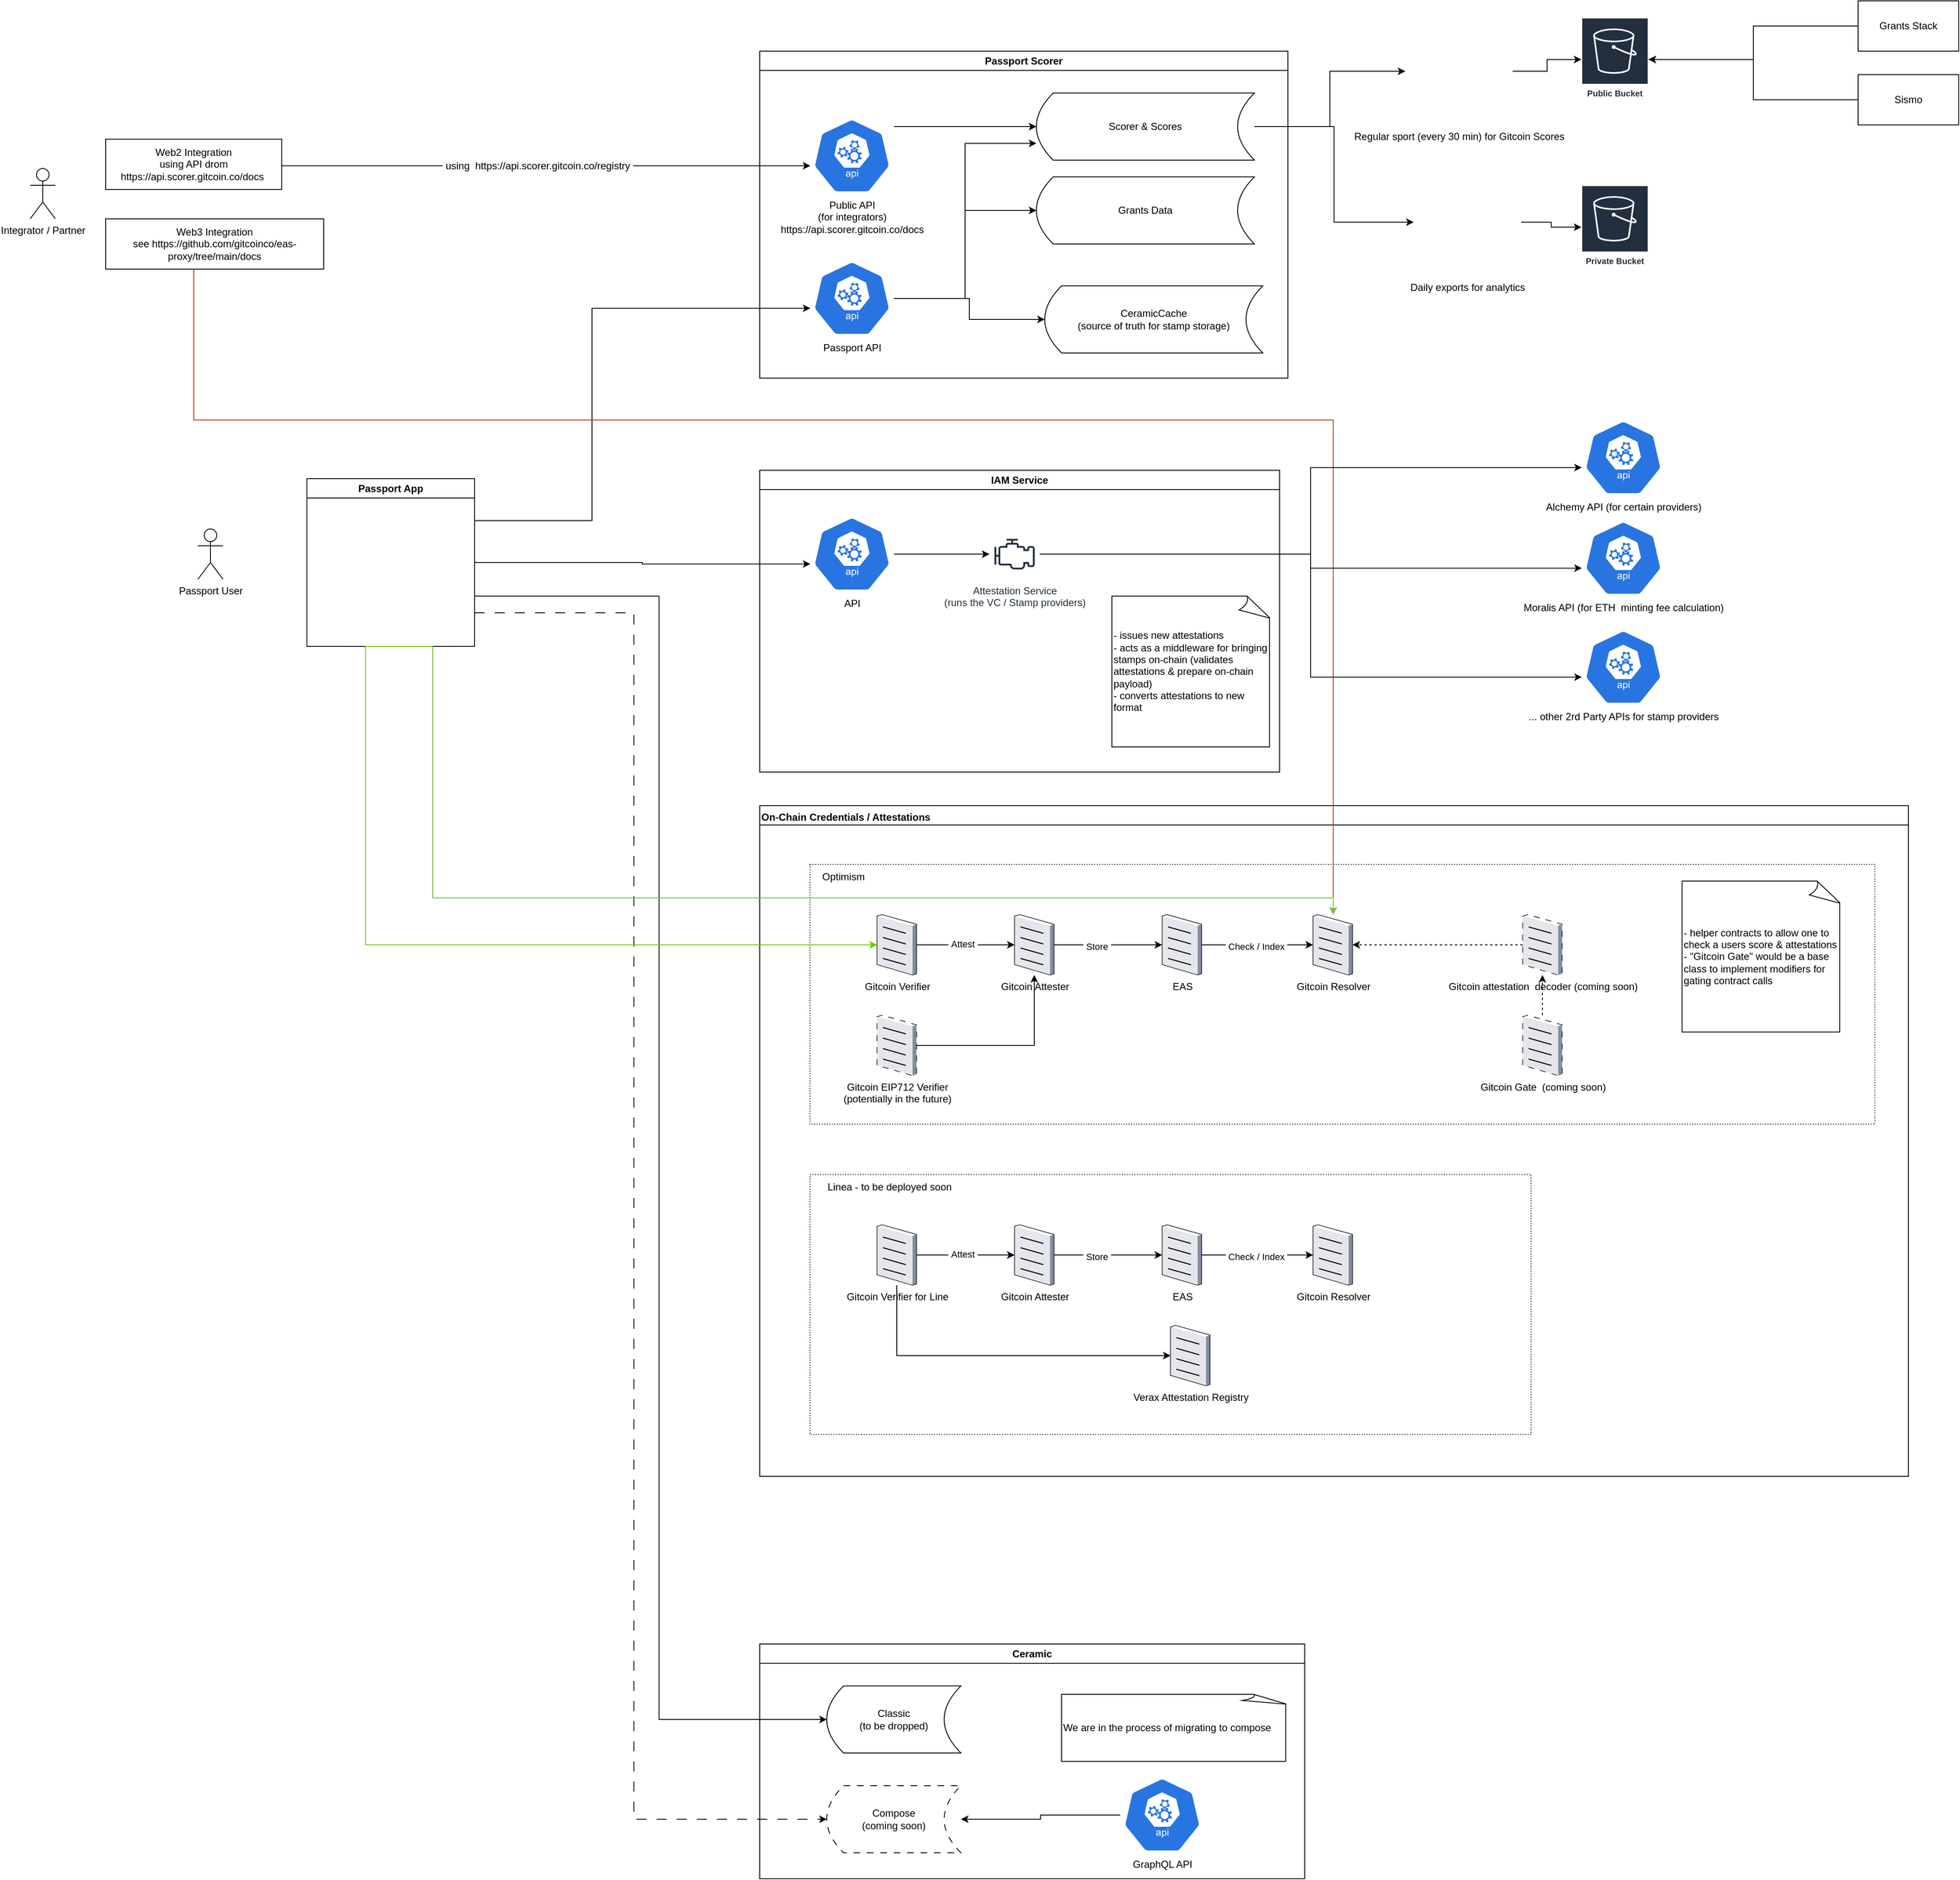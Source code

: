 <mxfile version="22.0.3" type="github">
  <diagram id="prtHgNgQTEPvFCAcTncT" name="Page-1">
    <mxGraphModel dx="2983" dy="1564" grid="1" gridSize="10" guides="1" tooltips="1" connect="1" arrows="1" fold="1" page="1" pageScale="1" pageWidth="827" pageHeight="1169" math="0" shadow="0">
      <root>
        <mxCell id="0" />
        <mxCell id="1" parent="0" />
        <mxCell id="uYgZu5FIEDiZeXpY4sAn-1" value="IAM Service" style="swimlane;whiteSpace=wrap;html=1;" parent="1" vertex="1">
          <mxGeometry x="110" y="620" width="620" height="360" as="geometry" />
        </mxCell>
        <mxCell id="uYgZu5FIEDiZeXpY4sAn-36" value="Attestation Service&lt;br&gt;(runs the VC / Stamp providers)" style="sketch=0;outlineConnect=0;fontColor=#232F3E;gradientColor=none;strokeColor=#232F3E;fillColor=#ffffff;dashed=0;verticalLabelPosition=bottom;verticalAlign=top;align=center;html=1;fontSize=12;fontStyle=0;aspect=fixed;shape=mxgraph.aws4.resourceIcon;resIcon=mxgraph.aws4.emr_engine;" parent="uYgZu5FIEDiZeXpY4sAn-1" vertex="1">
          <mxGeometry x="274" y="70" width="60" height="60" as="geometry" />
        </mxCell>
        <mxCell id="uYgZu5FIEDiZeXpY4sAn-42" style="edgeStyle=orthogonalEdgeStyle;rounded=0;orthogonalLoop=1;jettySize=auto;html=1;" parent="uYgZu5FIEDiZeXpY4sAn-1" source="uYgZu5FIEDiZeXpY4sAn-40" target="uYgZu5FIEDiZeXpY4sAn-36" edge="1">
          <mxGeometry relative="1" as="geometry" />
        </mxCell>
        <mxCell id="uYgZu5FIEDiZeXpY4sAn-40" value="API" style="sketch=0;html=1;dashed=0;whitespace=wrap;fillColor=#2875E2;strokeColor=#ffffff;points=[[0.005,0.63,0],[0.1,0.2,0],[0.9,0.2,0],[0.5,0,0],[0.995,0.63,0],[0.72,0.99,0],[0.5,1,0],[0.28,0.99,0]];verticalLabelPosition=bottom;align=center;verticalAlign=top;shape=mxgraph.kubernetes.icon;prIcon=api" parent="uYgZu5FIEDiZeXpY4sAn-1" vertex="1">
          <mxGeometry x="60" y="55" width="100" height="90" as="geometry" />
        </mxCell>
        <mxCell id="uYgZu5FIEDiZeXpY4sAn-45" value="- issues new attestations&lt;br&gt;- acts as a middleware for bringing stamps on-chain (validates attestations &amp;amp; prepare on-chain payload)&lt;br&gt;- converts attestations to new format" style="whiteSpace=wrap;html=1;shape=mxgraph.basic.document;align=left;" parent="uYgZu5FIEDiZeXpY4sAn-1" vertex="1">
          <mxGeometry x="420" y="150" width="190" height="180" as="geometry" />
        </mxCell>
        <mxCell id="uYgZu5FIEDiZeXpY4sAn-8" style="edgeStyle=orthogonalEdgeStyle;rounded=0;orthogonalLoop=1;jettySize=auto;html=1;entryX=0.005;entryY=0.63;entryDx=0;entryDy=0;entryPerimeter=0;exitX=1;exitY=0.25;exitDx=0;exitDy=0;" parent="1" source="uYgZu5FIEDiZeXpY4sAn-2" target="uYgZu5FIEDiZeXpY4sAn-17" edge="1">
          <mxGeometry relative="1" as="geometry">
            <mxPoint x="10" y="210" as="targetPoint" />
            <mxPoint x="-210" y="700" as="sourcePoint" />
            <Array as="points">
              <mxPoint x="-90" y="680" />
              <mxPoint x="-90" y="427" />
            </Array>
          </mxGeometry>
        </mxCell>
        <mxCell id="uYgZu5FIEDiZeXpY4sAn-13" style="edgeStyle=orthogonalEdgeStyle;rounded=0;orthogonalLoop=1;jettySize=auto;html=1;entryX=0;entryY=0.5;entryDx=0;entryDy=0;" parent="1" source="uYgZu5FIEDiZeXpY4sAn-2" target="uYgZu5FIEDiZeXpY4sAn-11" edge="1">
          <mxGeometry relative="1" as="geometry">
            <Array as="points">
              <mxPoint x="-10" y="770" />
              <mxPoint x="-10" y="2110" />
            </Array>
          </mxGeometry>
        </mxCell>
        <mxCell id="uYgZu5FIEDiZeXpY4sAn-14" style="edgeStyle=orthogonalEdgeStyle;rounded=0;orthogonalLoop=1;jettySize=auto;html=1;entryX=0;entryY=0.5;entryDx=0;entryDy=0;dashed=1;dashPattern=12 12;" parent="1" source="uYgZu5FIEDiZeXpY4sAn-2" target="uYgZu5FIEDiZeXpY4sAn-12" edge="1">
          <mxGeometry relative="1" as="geometry">
            <Array as="points">
              <mxPoint x="-40" y="790" />
              <mxPoint x="-40" y="2229" />
            </Array>
          </mxGeometry>
        </mxCell>
        <mxCell id="uYgZu5FIEDiZeXpY4sAn-2" value="Passport App" style="swimlane;whiteSpace=wrap;html=1;" parent="1" vertex="1">
          <mxGeometry x="-430" y="630" width="200" height="200" as="geometry" />
        </mxCell>
        <mxCell id="uYgZu5FIEDiZeXpY4sAn-3" value="Passport User" style="shape=umlActor;verticalLabelPosition=bottom;verticalAlign=top;html=1;outlineConnect=0;" parent="1" vertex="1">
          <mxGeometry x="-560" y="690" width="30" height="60" as="geometry" />
        </mxCell>
        <mxCell id="uYgZu5FIEDiZeXpY4sAn-4" value="Passport Scorer" style="swimlane;whiteSpace=wrap;html=1;" parent="1" vertex="1">
          <mxGeometry x="110" y="120" width="630" height="390" as="geometry" />
        </mxCell>
        <mxCell id="uYgZu5FIEDiZeXpY4sAn-16" value="Scorer &amp;amp; Scores" style="shape=dataStorage;whiteSpace=wrap;html=1;fixedSize=1;" parent="uYgZu5FIEDiZeXpY4sAn-4" vertex="1">
          <mxGeometry x="330" y="50" width="260" height="80" as="geometry" />
        </mxCell>
        <mxCell id="uYgZu5FIEDiZeXpY4sAn-18" value="Grants Data" style="shape=dataStorage;whiteSpace=wrap;html=1;fixedSize=1;" parent="uYgZu5FIEDiZeXpY4sAn-4" vertex="1">
          <mxGeometry x="330" y="150" width="260" height="80" as="geometry" />
        </mxCell>
        <mxCell id="uYgZu5FIEDiZeXpY4sAn-20" style="edgeStyle=orthogonalEdgeStyle;rounded=0;orthogonalLoop=1;jettySize=auto;html=1;entryX=0;entryY=0.75;entryDx=0;entryDy=0;" parent="uYgZu5FIEDiZeXpY4sAn-4" source="uYgZu5FIEDiZeXpY4sAn-17" target="uYgZu5FIEDiZeXpY4sAn-16" edge="1">
          <mxGeometry relative="1" as="geometry">
            <mxPoint x="260" y="180" as="targetPoint" />
          </mxGeometry>
        </mxCell>
        <mxCell id="uYgZu5FIEDiZeXpY4sAn-32" style="edgeStyle=orthogonalEdgeStyle;rounded=0;orthogonalLoop=1;jettySize=auto;html=1;entryX=0;entryY=0.5;entryDx=0;entryDy=0;" parent="uYgZu5FIEDiZeXpY4sAn-4" source="uYgZu5FIEDiZeXpY4sAn-17" target="uYgZu5FIEDiZeXpY4sAn-18" edge="1">
          <mxGeometry relative="1" as="geometry" />
        </mxCell>
        <mxCell id="uYgZu5FIEDiZeXpY4sAn-17" value="Passport API" style="sketch=0;html=1;dashed=0;whitespace=wrap;fillColor=#2875E2;strokeColor=#ffffff;points=[[0.005,0.63,0],[0.1,0.2,0],[0.9,0.2,0],[0.5,0,0],[0.995,0.63,0],[0.72,0.99,0],[0.5,1,0],[0.28,0.99,0]];verticalLabelPosition=bottom;align=center;verticalAlign=top;shape=mxgraph.kubernetes.icon;prIcon=api" parent="uYgZu5FIEDiZeXpY4sAn-4" vertex="1">
          <mxGeometry x="60" y="250" width="100" height="90" as="geometry" />
        </mxCell>
        <mxCell id="uYgZu5FIEDiZeXpY4sAn-24" style="edgeStyle=orthogonalEdgeStyle;rounded=0;orthogonalLoop=1;jettySize=auto;html=1;entryX=0;entryY=0.5;entryDx=0;entryDy=0;" parent="uYgZu5FIEDiZeXpY4sAn-4" source="uYgZu5FIEDiZeXpY4sAn-21" target="uYgZu5FIEDiZeXpY4sAn-16" edge="1">
          <mxGeometry relative="1" as="geometry">
            <Array as="points">
              <mxPoint x="210" y="90" />
              <mxPoint x="210" y="90" />
            </Array>
          </mxGeometry>
        </mxCell>
        <mxCell id="uYgZu5FIEDiZeXpY4sAn-21" value="Public API&lt;br&gt;(for integrators)&lt;br&gt;https://api.scorer.gitcoin.co/docs" style="sketch=0;html=1;dashed=0;whitespace=wrap;fillColor=#2875E2;strokeColor=#ffffff;points=[[0.005,0.63,0],[0.1,0.2,0],[0.9,0.2,0],[0.5,0,0],[0.995,0.63,0],[0.72,0.99,0],[0.5,1,0],[0.28,0.99,0]];verticalLabelPosition=bottom;align=center;verticalAlign=top;shape=mxgraph.kubernetes.icon;prIcon=api" parent="uYgZu5FIEDiZeXpY4sAn-4" vertex="1">
          <mxGeometry x="60" y="80" width="100" height="90" as="geometry" />
        </mxCell>
        <mxCell id="uYgZu5FIEDiZeXpY4sAn-15" value="CeramicCache&lt;br&gt;(source of truth for stamp storage)" style="shape=dataStorage;whiteSpace=wrap;html=1;fixedSize=1;" parent="uYgZu5FIEDiZeXpY4sAn-4" vertex="1">
          <mxGeometry x="340" y="280" width="260" height="80" as="geometry" />
        </mxCell>
        <mxCell id="uYgZu5FIEDiZeXpY4sAn-19" style="edgeStyle=orthogonalEdgeStyle;rounded=0;orthogonalLoop=1;jettySize=auto;html=1;entryX=0;entryY=0.5;entryDx=0;entryDy=0;" parent="uYgZu5FIEDiZeXpY4sAn-4" source="uYgZu5FIEDiZeXpY4sAn-17" target="uYgZu5FIEDiZeXpY4sAn-15" edge="1">
          <mxGeometry relative="1" as="geometry" />
        </mxCell>
        <mxCell id="uYgZu5FIEDiZeXpY4sAn-7" value="On-Chain Credentials / Attestations" style="swimlane;whiteSpace=wrap;html=1;align=left;verticalAlign=top;" parent="1" vertex="1">
          <mxGeometry x="110" y="1020" width="1370" height="800" as="geometry" />
        </mxCell>
        <mxCell id="uYgZu5FIEDiZeXpY4sAn-48" value="" style="rounded=0;whiteSpace=wrap;html=1;dashed=1;dashPattern=1 2;" parent="uYgZu5FIEDiZeXpY4sAn-7" vertex="1">
          <mxGeometry x="60" y="70" width="1270" height="310" as="geometry" />
        </mxCell>
        <mxCell id="uYgZu5FIEDiZeXpY4sAn-49" value="Optimism" style="text;html=1;strokeColor=none;fillColor=none;align=center;verticalAlign=middle;whiteSpace=wrap;rounded=0;" parent="uYgZu5FIEDiZeXpY4sAn-7" vertex="1">
          <mxGeometry x="70" y="70" width="60" height="30" as="geometry" />
        </mxCell>
        <mxCell id="uYgZu5FIEDiZeXpY4sAn-54" style="edgeStyle=orthogonalEdgeStyle;rounded=0;orthogonalLoop=1;jettySize=auto;html=1;" parent="uYgZu5FIEDiZeXpY4sAn-7" source="uYgZu5FIEDiZeXpY4sAn-50" target="uYgZu5FIEDiZeXpY4sAn-51" edge="1">
          <mxGeometry relative="1" as="geometry" />
        </mxCell>
        <mxCell id="uYgZu5FIEDiZeXpY4sAn-59" value="&amp;nbsp;Attest&amp;nbsp;" style="edgeLabel;html=1;align=center;verticalAlign=middle;resizable=0;points=[];" parent="uYgZu5FIEDiZeXpY4sAn-54" vertex="1" connectable="0">
          <mxGeometry x="-0.06" y="1" relative="1" as="geometry">
            <mxPoint as="offset" />
          </mxGeometry>
        </mxCell>
        <mxCell id="uYgZu5FIEDiZeXpY4sAn-50" value="Gitcoin Verifier" style="verticalLabelPosition=bottom;sketch=0;aspect=fixed;html=1;verticalAlign=top;strokeColor=none;align=center;outlineConnect=0;shape=mxgraph.citrix.document;" parent="uYgZu5FIEDiZeXpY4sAn-7" vertex="1">
          <mxGeometry x="140" y="130" width="47" height="72" as="geometry" />
        </mxCell>
        <mxCell id="uYgZu5FIEDiZeXpY4sAn-55" style="edgeStyle=orthogonalEdgeStyle;rounded=0;orthogonalLoop=1;jettySize=auto;html=1;" parent="uYgZu5FIEDiZeXpY4sAn-7" source="uYgZu5FIEDiZeXpY4sAn-51" target="uYgZu5FIEDiZeXpY4sAn-53" edge="1">
          <mxGeometry relative="1" as="geometry" />
        </mxCell>
        <mxCell id="uYgZu5FIEDiZeXpY4sAn-58" value="&amp;nbsp;Store&amp;nbsp;" style="edgeLabel;html=1;align=center;verticalAlign=middle;resizable=0;points=[];" parent="uYgZu5FIEDiZeXpY4sAn-55" vertex="1" connectable="0">
          <mxGeometry x="-0.209" y="-2" relative="1" as="geometry">
            <mxPoint as="offset" />
          </mxGeometry>
        </mxCell>
        <mxCell id="uYgZu5FIEDiZeXpY4sAn-51" value="Gitcoin Attester" style="verticalLabelPosition=bottom;sketch=0;aspect=fixed;html=1;verticalAlign=top;strokeColor=none;align=center;outlineConnect=0;shape=mxgraph.citrix.document;" parent="uYgZu5FIEDiZeXpY4sAn-7" vertex="1">
          <mxGeometry x="304" y="130" width="47" height="72" as="geometry" />
        </mxCell>
        <mxCell id="uYgZu5FIEDiZeXpY4sAn-52" value="Gitcoin Resolver" style="verticalLabelPosition=bottom;sketch=0;aspect=fixed;html=1;verticalAlign=top;strokeColor=none;align=center;outlineConnect=0;shape=mxgraph.citrix.document;" parent="uYgZu5FIEDiZeXpY4sAn-7" vertex="1">
          <mxGeometry x="660" y="130" width="47" height="72" as="geometry" />
        </mxCell>
        <mxCell id="uYgZu5FIEDiZeXpY4sAn-56" style="edgeStyle=orthogonalEdgeStyle;rounded=0;orthogonalLoop=1;jettySize=auto;html=1;" parent="uYgZu5FIEDiZeXpY4sAn-7" source="uYgZu5FIEDiZeXpY4sAn-53" target="uYgZu5FIEDiZeXpY4sAn-52" edge="1">
          <mxGeometry relative="1" as="geometry" />
        </mxCell>
        <mxCell id="uYgZu5FIEDiZeXpY4sAn-57" value="&amp;nbsp;Check / Index&amp;nbsp;" style="edgeLabel;html=1;align=center;verticalAlign=middle;resizable=0;points=[];" parent="uYgZu5FIEDiZeXpY4sAn-56" vertex="1" connectable="0">
          <mxGeometry x="-0.023" y="-2" relative="1" as="geometry">
            <mxPoint as="offset" />
          </mxGeometry>
        </mxCell>
        <mxCell id="uYgZu5FIEDiZeXpY4sAn-53" value="EAS" style="verticalLabelPosition=bottom;sketch=0;aspect=fixed;html=1;verticalAlign=top;strokeColor=none;align=center;outlineConnect=0;shape=mxgraph.citrix.document;" parent="uYgZu5FIEDiZeXpY4sAn-7" vertex="1">
          <mxGeometry x="480" y="130" width="47" height="72" as="geometry" />
        </mxCell>
        <mxCell id="uYgZu5FIEDiZeXpY4sAn-61" style="edgeStyle=orthogonalEdgeStyle;rounded=0;orthogonalLoop=1;jettySize=auto;html=1;" parent="uYgZu5FIEDiZeXpY4sAn-7" source="uYgZu5FIEDiZeXpY4sAn-60" target="uYgZu5FIEDiZeXpY4sAn-51" edge="1">
          <mxGeometry relative="1" as="geometry" />
        </mxCell>
        <mxCell id="uYgZu5FIEDiZeXpY4sAn-60" value="Gitcoin EIP712 Verifier&lt;br&gt;(potentially in the future)" style="verticalLabelPosition=bottom;sketch=0;aspect=fixed;html=1;verticalAlign=top;align=center;outlineConnect=0;shape=mxgraph.citrix.document;fillColor=none;strokeColor=default;dashed=1;dashPattern=12 12;" parent="uYgZu5FIEDiZeXpY4sAn-7" vertex="1">
          <mxGeometry x="140" y="250" width="47" height="72" as="geometry" />
        </mxCell>
        <mxCell id="uYgZu5FIEDiZeXpY4sAn-65" value="" style="rounded=0;whiteSpace=wrap;html=1;dashed=1;dashPattern=1 2;" parent="uYgZu5FIEDiZeXpY4sAn-7" vertex="1">
          <mxGeometry x="60" y="440" width="860" height="310" as="geometry" />
        </mxCell>
        <mxCell id="uYgZu5FIEDiZeXpY4sAn-66" value="Linea - to be deployed soon" style="text;html=1;strokeColor=none;fillColor=none;align=center;verticalAlign=middle;whiteSpace=wrap;rounded=0;" parent="uYgZu5FIEDiZeXpY4sAn-7" vertex="1">
          <mxGeometry x="60" y="440" width="190" height="30" as="geometry" />
        </mxCell>
        <mxCell id="uYgZu5FIEDiZeXpY4sAn-81" style="edgeStyle=orthogonalEdgeStyle;rounded=0;orthogonalLoop=1;jettySize=auto;html=1;" parent="uYgZu5FIEDiZeXpY4sAn-7" source="uYgZu5FIEDiZeXpY4sAn-69" target="uYgZu5FIEDiZeXpY4sAn-79" edge="1">
          <mxGeometry relative="1" as="geometry">
            <Array as="points">
              <mxPoint x="164" y="656" />
            </Array>
          </mxGeometry>
        </mxCell>
        <mxCell id="uYgZu5FIEDiZeXpY4sAn-69" value="Gitcoin Verifier for Line" style="verticalLabelPosition=bottom;sketch=0;aspect=fixed;html=1;verticalAlign=top;strokeColor=none;align=center;outlineConnect=0;shape=mxgraph.citrix.document;" parent="uYgZu5FIEDiZeXpY4sAn-7" vertex="1">
          <mxGeometry x="140" y="500" width="47" height="72" as="geometry" />
        </mxCell>
        <mxCell id="uYgZu5FIEDiZeXpY4sAn-72" value="Gitcoin Attester" style="verticalLabelPosition=bottom;sketch=0;aspect=fixed;html=1;verticalAlign=top;strokeColor=none;align=center;outlineConnect=0;shape=mxgraph.citrix.document;" parent="uYgZu5FIEDiZeXpY4sAn-7" vertex="1">
          <mxGeometry x="304" y="500" width="47" height="72" as="geometry" />
        </mxCell>
        <mxCell id="uYgZu5FIEDiZeXpY4sAn-67" style="edgeStyle=orthogonalEdgeStyle;rounded=0;orthogonalLoop=1;jettySize=auto;html=1;" parent="uYgZu5FIEDiZeXpY4sAn-7" source="uYgZu5FIEDiZeXpY4sAn-69" target="uYgZu5FIEDiZeXpY4sAn-72" edge="1">
          <mxGeometry relative="1" as="geometry" />
        </mxCell>
        <mxCell id="uYgZu5FIEDiZeXpY4sAn-68" value="&amp;nbsp;Attest&amp;nbsp;" style="edgeLabel;html=1;align=center;verticalAlign=middle;resizable=0;points=[];" parent="uYgZu5FIEDiZeXpY4sAn-67" vertex="1" connectable="0">
          <mxGeometry x="-0.06" y="1" relative="1" as="geometry">
            <mxPoint as="offset" />
          </mxGeometry>
        </mxCell>
        <mxCell id="uYgZu5FIEDiZeXpY4sAn-73" value="Gitcoin Resolver" style="verticalLabelPosition=bottom;sketch=0;aspect=fixed;html=1;verticalAlign=top;strokeColor=none;align=center;outlineConnect=0;shape=mxgraph.citrix.document;" parent="uYgZu5FIEDiZeXpY4sAn-7" vertex="1">
          <mxGeometry x="660" y="500" width="47" height="72" as="geometry" />
        </mxCell>
        <mxCell id="uYgZu5FIEDiZeXpY4sAn-74" style="edgeStyle=orthogonalEdgeStyle;rounded=0;orthogonalLoop=1;jettySize=auto;html=1;" parent="uYgZu5FIEDiZeXpY4sAn-7" source="uYgZu5FIEDiZeXpY4sAn-76" target="uYgZu5FIEDiZeXpY4sAn-73" edge="1">
          <mxGeometry relative="1" as="geometry" />
        </mxCell>
        <mxCell id="uYgZu5FIEDiZeXpY4sAn-75" value="&amp;nbsp;Check / Index&amp;nbsp;" style="edgeLabel;html=1;align=center;verticalAlign=middle;resizable=0;points=[];" parent="uYgZu5FIEDiZeXpY4sAn-74" vertex="1" connectable="0">
          <mxGeometry x="-0.023" y="-2" relative="1" as="geometry">
            <mxPoint as="offset" />
          </mxGeometry>
        </mxCell>
        <mxCell id="uYgZu5FIEDiZeXpY4sAn-76" value="EAS" style="verticalLabelPosition=bottom;sketch=0;aspect=fixed;html=1;verticalAlign=top;strokeColor=none;align=center;outlineConnect=0;shape=mxgraph.citrix.document;" parent="uYgZu5FIEDiZeXpY4sAn-7" vertex="1">
          <mxGeometry x="480" y="500" width="47" height="72" as="geometry" />
        </mxCell>
        <mxCell id="uYgZu5FIEDiZeXpY4sAn-70" style="edgeStyle=orthogonalEdgeStyle;rounded=0;orthogonalLoop=1;jettySize=auto;html=1;" parent="uYgZu5FIEDiZeXpY4sAn-7" source="uYgZu5FIEDiZeXpY4sAn-72" target="uYgZu5FIEDiZeXpY4sAn-76" edge="1">
          <mxGeometry relative="1" as="geometry" />
        </mxCell>
        <mxCell id="uYgZu5FIEDiZeXpY4sAn-71" value="&amp;nbsp;Store&amp;nbsp;" style="edgeLabel;html=1;align=center;verticalAlign=middle;resizable=0;points=[];" parent="uYgZu5FIEDiZeXpY4sAn-70" vertex="1" connectable="0">
          <mxGeometry x="-0.209" y="-2" relative="1" as="geometry">
            <mxPoint as="offset" />
          </mxGeometry>
        </mxCell>
        <mxCell id="uYgZu5FIEDiZeXpY4sAn-79" value="Verax Attestation Registry" style="verticalLabelPosition=bottom;sketch=0;aspect=fixed;html=1;verticalAlign=top;strokeColor=none;align=center;outlineConnect=0;shape=mxgraph.citrix.document;" parent="uYgZu5FIEDiZeXpY4sAn-7" vertex="1">
          <mxGeometry x="490" y="620" width="47" height="72" as="geometry" />
        </mxCell>
        <mxCell id="uYgZu5FIEDiZeXpY4sAn-85" style="edgeStyle=orthogonalEdgeStyle;rounded=0;orthogonalLoop=1;jettySize=auto;html=1;dashed=1;" parent="uYgZu5FIEDiZeXpY4sAn-7" source="uYgZu5FIEDiZeXpY4sAn-84" target="uYgZu5FIEDiZeXpY4sAn-52" edge="1">
          <mxGeometry relative="1" as="geometry" />
        </mxCell>
        <mxCell id="uYgZu5FIEDiZeXpY4sAn-84" value="Gitcoin attestation &amp;nbsp;decoder (coming soon)" style="verticalLabelPosition=bottom;sketch=0;aspect=fixed;html=1;verticalAlign=top;align=center;outlineConnect=0;shape=mxgraph.citrix.document;fillColor=none;strokeColor=default;dashed=1;dashPattern=12 12;" parent="uYgZu5FIEDiZeXpY4sAn-7" vertex="1">
          <mxGeometry x="910" y="130" width="47" height="72" as="geometry" />
        </mxCell>
        <mxCell id="uYgZu5FIEDiZeXpY4sAn-87" style="edgeStyle=orthogonalEdgeStyle;rounded=0;orthogonalLoop=1;jettySize=auto;html=1;dashed=1;" parent="uYgZu5FIEDiZeXpY4sAn-7" source="uYgZu5FIEDiZeXpY4sAn-86" target="uYgZu5FIEDiZeXpY4sAn-84" edge="1">
          <mxGeometry relative="1" as="geometry" />
        </mxCell>
        <mxCell id="uYgZu5FIEDiZeXpY4sAn-86" value="Gitcoin Gate &amp;nbsp;(coming soon)" style="verticalLabelPosition=bottom;sketch=0;aspect=fixed;html=1;verticalAlign=top;align=center;outlineConnect=0;shape=mxgraph.citrix.document;fillColor=none;strokeColor=default;dashed=1;dashPattern=12 12;" parent="uYgZu5FIEDiZeXpY4sAn-7" vertex="1">
          <mxGeometry x="910" y="250" width="47" height="72" as="geometry" />
        </mxCell>
        <mxCell id="uYgZu5FIEDiZeXpY4sAn-88" value="- helper contracts to allow one to check a users score &amp;amp; attestations&lt;br&gt;- &quot;Gitcoin Gate&quot; would be a base class to implement modifiers for gating contract calls" style="whiteSpace=wrap;html=1;shape=mxgraph.basic.document;align=left;" parent="uYgZu5FIEDiZeXpY4sAn-7" vertex="1">
          <mxGeometry x="1100" y="90" width="190" height="180" as="geometry" />
        </mxCell>
        <mxCell id="uYgZu5FIEDiZeXpY4sAn-9" value="Ceramic" style="swimlane;whiteSpace=wrap;html=1;startSize=23;" parent="1" vertex="1">
          <mxGeometry x="110" y="2020" width="650" height="280" as="geometry" />
        </mxCell>
        <mxCell id="uYgZu5FIEDiZeXpY4sAn-11" value="Classic&lt;br&gt;(to be dropped)" style="shape=dataStorage;whiteSpace=wrap;html=1;fixedSize=1;" parent="uYgZu5FIEDiZeXpY4sAn-9" vertex="1">
          <mxGeometry x="80" y="50" width="160" height="80" as="geometry" />
        </mxCell>
        <mxCell id="uYgZu5FIEDiZeXpY4sAn-12" value="Compose &lt;br&gt;(coming soon)" style="shape=dataStorage;whiteSpace=wrap;html=1;fixedSize=1;dashed=1;dashPattern=8 8;" parent="uYgZu5FIEDiZeXpY4sAn-9" vertex="1">
          <mxGeometry x="80" y="169" width="160" height="80" as="geometry" />
        </mxCell>
        <mxCell id="uYgZu5FIEDiZeXpY4sAn-47" value="We are in the process of migrating to compose" style="whiteSpace=wrap;html=1;shape=mxgraph.basic.document;align=left;" parent="uYgZu5FIEDiZeXpY4sAn-9" vertex="1">
          <mxGeometry x="360" y="60" width="270" height="80" as="geometry" />
        </mxCell>
        <mxCell id="uYgZu5FIEDiZeXpY4sAn-90" style="edgeStyle=orthogonalEdgeStyle;rounded=0;orthogonalLoop=1;jettySize=auto;html=1;" parent="uYgZu5FIEDiZeXpY4sAn-9" source="uYgZu5FIEDiZeXpY4sAn-89" target="uYgZu5FIEDiZeXpY4sAn-12" edge="1">
          <mxGeometry relative="1" as="geometry" />
        </mxCell>
        <mxCell id="uYgZu5FIEDiZeXpY4sAn-89" value="GraphQL API" style="sketch=0;html=1;dashed=0;whitespace=wrap;fillColor=#2875E2;strokeColor=#ffffff;points=[[0.005,0.63,0],[0.1,0.2,0],[0.9,0.2,0],[0.5,0,0],[0.995,0.63,0],[0.72,0.99,0],[0.5,1,0],[0.28,0.99,0]];verticalLabelPosition=bottom;align=center;verticalAlign=top;shape=mxgraph.kubernetes.icon;prIcon=api" parent="uYgZu5FIEDiZeXpY4sAn-9" vertex="1">
          <mxGeometry x="430" y="159" width="100" height="90" as="geometry" />
        </mxCell>
        <mxCell id="uYgZu5FIEDiZeXpY4sAn-28" value="&lt;span style=&quot;color: rgb(0, 0, 0); font-family: Helvetica; font-size: 12px; font-style: normal; font-variant-ligatures: normal; font-variant-caps: normal; font-weight: 400; letter-spacing: normal; orphans: 2; text-align: center; text-indent: 0px; text-transform: none; widows: 2; word-spacing: 0px; -webkit-text-stroke-width: 0px; background-color: rgb(251, 251, 251); text-decoration-thickness: initial; text-decoration-style: initial; text-decoration-color: initial; float: none; display: inline !important;&quot;&gt;&amp;nbsp;using&amp;nbsp; https://api.scorer.gitcoin.co/registry&amp;nbsp;&lt;/span&gt;" style="edgeStyle=orthogonalEdgeStyle;rounded=0;orthogonalLoop=1;jettySize=auto;html=1;entryX=0.005;entryY=0.63;entryDx=0;entryDy=0;entryPerimeter=0;exitX=1.002;exitY=0.614;exitDx=0;exitDy=0;exitPerimeter=0;" parent="1" source="GmmuWClhJtt8EoiDCNr1-8" target="uYgZu5FIEDiZeXpY4sAn-21" edge="1">
          <mxGeometry x="0.001" relative="1" as="geometry">
            <Array as="points">
              <mxPoint x="-468" y="262" />
              <mxPoint x="-468" y="257" />
            </Array>
            <mxPoint x="-390" y="300" as="sourcePoint" />
            <mxPoint as="offset" />
          </mxGeometry>
        </mxCell>
        <mxCell id="GmmuWClhJtt8EoiDCNr1-2" style="edgeStyle=orthogonalEdgeStyle;rounded=0;orthogonalLoop=1;jettySize=auto;html=1;fillColor=#fa6800;strokeColor=#C73500;exitX=0.5;exitY=1;exitDx=0;exitDy=0;" edge="1" parent="1" source="GmmuWClhJtt8EoiDCNr1-7" target="uYgZu5FIEDiZeXpY4sAn-52">
          <mxGeometry relative="1" as="geometry">
            <mxPoint x="-670" y="400" as="sourcePoint" />
            <Array as="points">
              <mxPoint x="-565" y="560" />
              <mxPoint x="794" y="560" />
            </Array>
          </mxGeometry>
        </mxCell>
        <mxCell id="uYgZu5FIEDiZeXpY4sAn-25" value="Integrator / Partner" style="shape=umlActor;verticalLabelPosition=bottom;verticalAlign=top;html=1;outlineConnect=0;" parent="1" vertex="1">
          <mxGeometry x="-760" y="260" width="30" height="60" as="geometry" />
        </mxCell>
        <mxCell id="uYgZu5FIEDiZeXpY4sAn-33" value="Alchemy API (for certain providers)" style="sketch=0;html=1;dashed=0;whitespace=wrap;fillColor=#2875E2;strokeColor=#ffffff;points=[[0.005,0.63,0],[0.1,0.2,0],[0.9,0.2,0],[0.5,0,0],[0.995,0.63,0],[0.72,0.99,0],[0.5,1,0],[0.28,0.99,0]];verticalLabelPosition=bottom;align=center;verticalAlign=top;shape=mxgraph.kubernetes.icon;prIcon=api" parent="1" vertex="1">
          <mxGeometry x="1090" y="560" width="100" height="90" as="geometry" />
        </mxCell>
        <mxCell id="uYgZu5FIEDiZeXpY4sAn-34" value="Moralis API (for ETH &amp;nbsp;minting fee calculation)" style="sketch=0;html=1;dashed=0;whitespace=wrap;fillColor=#2875E2;strokeColor=#ffffff;points=[[0.005,0.63,0],[0.1,0.2,0],[0.9,0.2,0],[0.5,0,0],[0.995,0.63,0],[0.72,0.99,0],[0.5,1,0],[0.28,0.99,0]];verticalLabelPosition=bottom;align=center;verticalAlign=top;shape=mxgraph.kubernetes.icon;prIcon=api" parent="1" vertex="1">
          <mxGeometry x="1090" y="680" width="100" height="90" as="geometry" />
        </mxCell>
        <mxCell id="uYgZu5FIEDiZeXpY4sAn-35" value="... other 2rd Party APIs for stamp providers" style="sketch=0;html=1;dashed=0;whitespace=wrap;fillColor=#2875E2;strokeColor=#ffffff;points=[[0.005,0.63,0],[0.1,0.2,0],[0.9,0.2,0],[0.5,0,0],[0.995,0.63,0],[0.72,0.99,0],[0.5,1,0],[0.28,0.99,0]];verticalLabelPosition=bottom;align=center;verticalAlign=top;shape=mxgraph.kubernetes.icon;prIcon=api" parent="1" vertex="1">
          <mxGeometry x="1090" y="810" width="100" height="90" as="geometry" />
        </mxCell>
        <mxCell id="uYgZu5FIEDiZeXpY4sAn-37" style="edgeStyle=orthogonalEdgeStyle;rounded=0;orthogonalLoop=1;jettySize=auto;html=1;entryX=0.005;entryY=0.63;entryDx=0;entryDy=0;entryPerimeter=0;" parent="1" source="uYgZu5FIEDiZeXpY4sAn-36" target="uYgZu5FIEDiZeXpY4sAn-33" edge="1">
          <mxGeometry relative="1" as="geometry" />
        </mxCell>
        <mxCell id="uYgZu5FIEDiZeXpY4sAn-38" style="edgeStyle=orthogonalEdgeStyle;rounded=0;orthogonalLoop=1;jettySize=auto;html=1;entryX=0.005;entryY=0.63;entryDx=0;entryDy=0;entryPerimeter=0;" parent="1" source="uYgZu5FIEDiZeXpY4sAn-36" target="uYgZu5FIEDiZeXpY4sAn-34" edge="1">
          <mxGeometry relative="1" as="geometry" />
        </mxCell>
        <mxCell id="uYgZu5FIEDiZeXpY4sAn-39" style="edgeStyle=orthogonalEdgeStyle;rounded=0;orthogonalLoop=1;jettySize=auto;html=1;entryX=0.005;entryY=0.63;entryDx=0;entryDy=0;entryPerimeter=0;" parent="1" source="uYgZu5FIEDiZeXpY4sAn-36" target="uYgZu5FIEDiZeXpY4sAn-35" edge="1">
          <mxGeometry relative="1" as="geometry" />
        </mxCell>
        <mxCell id="tRTAsfZlV08TQ8dc1hLh-1" style="edgeStyle=orthogonalEdgeStyle;rounded=0;orthogonalLoop=1;jettySize=auto;html=1;strokeColor=#66CC00;exitX=0.75;exitY=1;exitDx=0;exitDy=0;" parent="1" source="uYgZu5FIEDiZeXpY4sAn-2" target="uYgZu5FIEDiZeXpY4sAn-50" edge="1">
          <mxGeometry relative="1" as="geometry">
            <Array as="points">
              <mxPoint x="-360" y="830" />
              <mxPoint x="-360" y="1186" />
            </Array>
          </mxGeometry>
        </mxCell>
        <mxCell id="tRTAsfZlV08TQ8dc1hLh-3" style="edgeStyle=orthogonalEdgeStyle;rounded=0;orthogonalLoop=1;jettySize=auto;html=1;strokeColor=#77bb41;" parent="1" source="uYgZu5FIEDiZeXpY4sAn-2" target="uYgZu5FIEDiZeXpY4sAn-52" edge="1">
          <mxGeometry relative="1" as="geometry">
            <Array as="points">
              <mxPoint x="-280" y="1130" />
              <mxPoint x="794" y="1130" />
            </Array>
          </mxGeometry>
        </mxCell>
        <mxCell id="tRTAsfZlV08TQ8dc1hLh-4" style="edgeStyle=orthogonalEdgeStyle;rounded=0;orthogonalLoop=1;jettySize=auto;html=1;entryX=0.005;entryY=0.63;entryDx=0;entryDy=0;entryPerimeter=0;" parent="1" source="uYgZu5FIEDiZeXpY4sAn-2" target="uYgZu5FIEDiZeXpY4sAn-40" edge="1">
          <mxGeometry relative="1" as="geometry" />
        </mxCell>
        <mxCell id="tRTAsfZlV08TQ8dc1hLh-5" value="Public Bucket" style="sketch=0;outlineConnect=0;fontColor=#232F3E;gradientColor=none;strokeColor=#ffffff;fillColor=#232F3E;dashed=0;verticalLabelPosition=middle;verticalAlign=bottom;align=center;html=1;whiteSpace=wrap;fontSize=10;fontStyle=1;spacing=3;shape=mxgraph.aws4.productIcon;prIcon=mxgraph.aws4.s3;" parent="1" vertex="1">
          <mxGeometry x="1090" y="80" width="80" height="100" as="geometry" />
        </mxCell>
        <mxCell id="tRTAsfZlV08TQ8dc1hLh-6" style="edgeStyle=orthogonalEdgeStyle;rounded=0;orthogonalLoop=1;jettySize=auto;html=1;" parent="1" source="tRTAsfZlV08TQ8dc1hLh-7" target="tRTAsfZlV08TQ8dc1hLh-5" edge="1">
          <mxGeometry relative="1" as="geometry" />
        </mxCell>
        <mxCell id="tRTAsfZlV08TQ8dc1hLh-8" value="" style="edgeStyle=orthogonalEdgeStyle;rounded=0;orthogonalLoop=1;jettySize=auto;html=1;" parent="1" source="uYgZu5FIEDiZeXpY4sAn-16" target="tRTAsfZlV08TQ8dc1hLh-7" edge="1">
          <mxGeometry relative="1" as="geometry">
            <mxPoint x="700" y="210" as="sourcePoint" />
            <mxPoint x="1070" y="130" as="targetPoint" />
          </mxGeometry>
        </mxCell>
        <mxCell id="tRTAsfZlV08TQ8dc1hLh-7" value="Regular sport (every 30 min) for Gitcoin Scores" style="shape=image;html=1;verticalAlign=top;verticalLabelPosition=bottom;labelBackgroundColor=#ffffff;imageAspect=0;aspect=fixed;image=https://cdn3.iconfinder.com/data/icons/UltimateGnome/128x128/status/gnome-fs-loading-icon.png" parent="1" vertex="1">
          <mxGeometry x="880" y="80" width="128" height="128" as="geometry" />
        </mxCell>
        <mxCell id="tRTAsfZlV08TQ8dc1hLh-9" value="Private Bucket" style="sketch=0;outlineConnect=0;fontColor=#232F3E;gradientColor=none;strokeColor=#ffffff;fillColor=#232F3E;dashed=0;verticalLabelPosition=middle;verticalAlign=bottom;align=center;html=1;whiteSpace=wrap;fontSize=10;fontStyle=1;spacing=3;shape=mxgraph.aws4.productIcon;prIcon=mxgraph.aws4.s3;" parent="1" vertex="1">
          <mxGeometry x="1090" y="280" width="80" height="100" as="geometry" />
        </mxCell>
        <mxCell id="tRTAsfZlV08TQ8dc1hLh-12" style="edgeStyle=orthogonalEdgeStyle;rounded=0;orthogonalLoop=1;jettySize=auto;html=1;" parent="1" source="tRTAsfZlV08TQ8dc1hLh-10" target="tRTAsfZlV08TQ8dc1hLh-5" edge="1">
          <mxGeometry relative="1" as="geometry" />
        </mxCell>
        <mxCell id="tRTAsfZlV08TQ8dc1hLh-10" value="Grants Stack" style="rounded=0;whiteSpace=wrap;html=1;" parent="1" vertex="1">
          <mxGeometry x="1420" y="60" width="120" height="60" as="geometry" />
        </mxCell>
        <mxCell id="tRTAsfZlV08TQ8dc1hLh-13" style="edgeStyle=orthogonalEdgeStyle;rounded=0;orthogonalLoop=1;jettySize=auto;html=1;" parent="1" source="tRTAsfZlV08TQ8dc1hLh-11" target="tRTAsfZlV08TQ8dc1hLh-5" edge="1">
          <mxGeometry relative="1" as="geometry" />
        </mxCell>
        <mxCell id="tRTAsfZlV08TQ8dc1hLh-11" value="Sismo" style="rounded=0;whiteSpace=wrap;html=1;" parent="1" vertex="1">
          <mxGeometry x="1420" y="148" width="120" height="60" as="geometry" />
        </mxCell>
        <mxCell id="tRTAsfZlV08TQ8dc1hLh-16" style="edgeStyle=orthogonalEdgeStyle;rounded=0;orthogonalLoop=1;jettySize=auto;html=1;" parent="1" source="tRTAsfZlV08TQ8dc1hLh-14" target="tRTAsfZlV08TQ8dc1hLh-9" edge="1">
          <mxGeometry relative="1" as="geometry" />
        </mxCell>
        <mxCell id="tRTAsfZlV08TQ8dc1hLh-14" value="Daily exports for analytics" style="shape=image;html=1;verticalAlign=top;verticalLabelPosition=bottom;labelBackgroundColor=#ffffff;imageAspect=0;aspect=fixed;image=https://cdn3.iconfinder.com/data/icons/UltimateGnome/128x128/status/gnome-fs-loading-icon.png" parent="1" vertex="1">
          <mxGeometry x="890" y="260" width="128" height="128" as="geometry" />
        </mxCell>
        <mxCell id="tRTAsfZlV08TQ8dc1hLh-15" style="edgeStyle=orthogonalEdgeStyle;rounded=0;orthogonalLoop=1;jettySize=auto;html=1;entryX=0;entryY=0.5;entryDx=0;entryDy=0;" parent="1" source="uYgZu5FIEDiZeXpY4sAn-16" target="tRTAsfZlV08TQ8dc1hLh-14" edge="1">
          <mxGeometry relative="1" as="geometry" />
        </mxCell>
        <mxCell id="GmmuWClhJtt8EoiDCNr1-7" value="Web3 Integration&lt;br&gt;see&amp;nbsp;https://github.com/gitcoinco/eas-proxy/tree/main/docs" style="rounded=0;whiteSpace=wrap;html=1;" vertex="1" parent="1">
          <mxGeometry x="-670" y="320" width="260" height="60" as="geometry" />
        </mxCell>
        <mxCell id="GmmuWClhJtt8EoiDCNr1-8" value="Web2 Integration&lt;br&gt;using API drom https://api.scorer.gitcoin.co/docs&amp;nbsp;" style="rounded=0;whiteSpace=wrap;html=1;" vertex="1" parent="1">
          <mxGeometry x="-670" y="225" width="210" height="60" as="geometry" />
        </mxCell>
      </root>
    </mxGraphModel>
  </diagram>
</mxfile>
